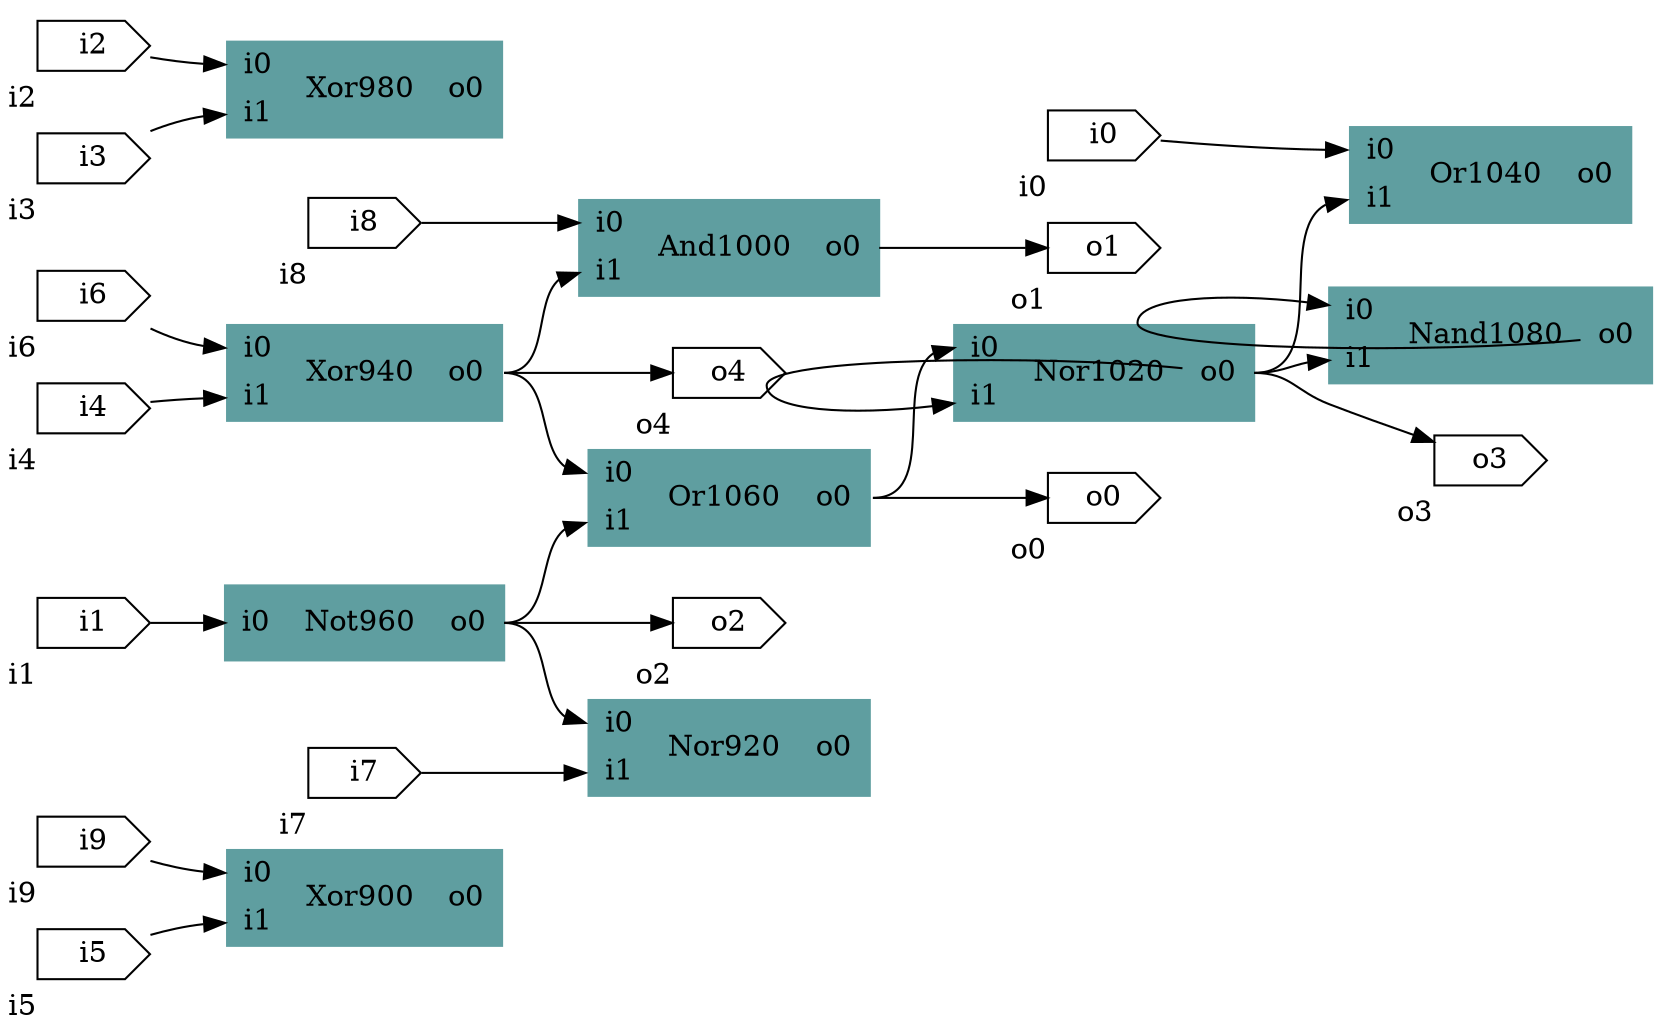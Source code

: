 # Test
digraph test {
  graph [rankdir = LR];
  Xor900[shape=record; style=filled;color=cadetblue; label="{{<i0>i0|<i1>i1}| Xor900 |{<o0>o0}}"]
  Nor920[shape=record; style=filled;color=cadetblue; label="{{<i0>i0|<i1>i1}| Nor920 |{<o0>o0}}"]
  Xor940[shape=record; style=filled;color=cadetblue; label="{{<i0>i0|<i1>i1}| Xor940 |{<o0>o0}}"]
  Not960[shape=record; style=filled;color=cadetblue; label="{{<i0>i0}| Not960 |{<o0>o0}}"]
  Xor980[shape=record; style=filled;color=cadetblue; label="{{<i0>i0|<i1>i1}| Xor980 |{<o0>o0}}"]
  And1000[shape=record; style=filled;color=cadetblue; label="{{<i0>i0|<i1>i1}| And1000 |{<o0>o0}}"]
  Nor1020[shape=record; style=filled;color=cadetblue; label="{{<i0>i0|<i1>i1}| Nor1020 |{<o0>o0}}"]
  Or1040[shape=record; style=filled;color=cadetblue; label="{{<i0>i0|<i1>i1}| Or1040 |{<o0>o0}}"]
  Or1060[shape=record; style=filled;color=cadetblue; label="{{<i0>i0|<i1>i1}| Or1060 |{<o0>o0}}"]
  Nand1080[shape=record; style=filled;color=cadetblue; label="{{<i0>i0|<i1>i1}| Nand1080 |{<o0>o0}}"]
  i0[shape=cds,xlabel="i0"]
  i1[shape=cds,xlabel="i1"]
  i2[shape=cds,xlabel="i2"]
  i3[shape=cds,xlabel="i3"]
  i4[shape=cds,xlabel="i4"]
  i5[shape=cds,xlabel="i5"]
  i6[shape=cds,xlabel="i6"]
  i7[shape=cds,xlabel="i7"]
  i8[shape=cds,xlabel="i8"]
  i9[shape=cds,xlabel="i9"]
  o0[shape=cds,xlabel="o0"]
  o1[shape=cds,xlabel="o1"]
  o2[shape=cds,xlabel="o2"]
  o3[shape=cds,xlabel="o3"]
  o4[shape=cds,xlabel="o4"]
  i0 -> Or1040:i0;
  i1 -> Not960:i0;
  i2 -> Xor980:i0;
  i3 -> Xor980:i1;
  i4 -> Xor940:i1;
  i5 -> Xor900:i1;
  i6 -> Xor940:i0;
  i7 -> Nor920:i1;
  i8 -> And1000:i0;
  i9 -> Xor900:i0;
  Xor940:o0 -> And1000:i1;
  Xor940:o0 -> Or1060:i0;
  Xor940:o0 -> o4;
  Not960:o0 -> Nor920:i0;
  Not960:o0 -> Or1060:i1;
  Not960:o0 -> o2;
  And1000:o0 -> o1;
  Nor1020:o0 -> Nor1020:i1;
  Nor1020:o0 -> Or1040:i1;
  Nor1020:o0 -> Nand1080:i1;
  Nor1020:o0 -> o3;
  Or1060:o0 -> Nor1020:i0;
  Or1060:o0 -> o0;
  Nand1080:o0 -> Nand1080:i0;
}
